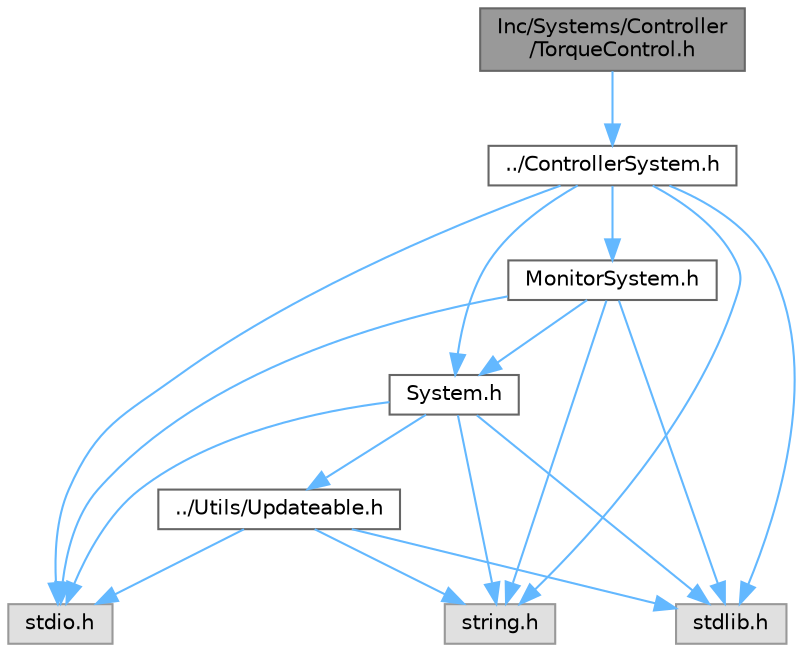 digraph "Inc/Systems/Controller/TorqueControl.h"
{
 // LATEX_PDF_SIZE
  bgcolor="transparent";
  edge [fontname=Helvetica,fontsize=10,labelfontname=Helvetica,labelfontsize=10];
  node [fontname=Helvetica,fontsize=10,shape=box,height=0.2,width=0.4];
  Node1 [label="Inc/Systems/Controller\l/TorqueControl.h",height=0.2,width=0.4,color="gray40", fillcolor="grey60", style="filled", fontcolor="black",tooltip=" "];
  Node1 -> Node2 [color="steelblue1",style="solid"];
  Node2 [label="../ControllerSystem.h",height=0.2,width=0.4,color="grey40", fillcolor="white", style="filled",URL="$ControllerSystem_8h.html",tooltip=" "];
  Node2 -> Node3 [color="steelblue1",style="solid"];
  Node3 [label="stdio.h",height=0.2,width=0.4,color="grey60", fillcolor="#E0E0E0", style="filled",tooltip=" "];
  Node2 -> Node4 [color="steelblue1",style="solid"];
  Node4 [label="stdlib.h",height=0.2,width=0.4,color="grey60", fillcolor="#E0E0E0", style="filled",tooltip=" "];
  Node2 -> Node5 [color="steelblue1",style="solid"];
  Node5 [label="string.h",height=0.2,width=0.4,color="grey60", fillcolor="#E0E0E0", style="filled",tooltip=" "];
  Node2 -> Node6 [color="steelblue1",style="solid"];
  Node6 [label="System.h",height=0.2,width=0.4,color="grey40", fillcolor="white", style="filled",URL="$System_8h.html",tooltip=" "];
  Node6 -> Node3 [color="steelblue1",style="solid"];
  Node6 -> Node4 [color="steelblue1",style="solid"];
  Node6 -> Node5 [color="steelblue1",style="solid"];
  Node6 -> Node7 [color="steelblue1",style="solid"];
  Node7 [label="../Utils/Updateable.h",height=0.2,width=0.4,color="grey40", fillcolor="white", style="filled",URL="$Updateable_8h.html",tooltip=" "];
  Node7 -> Node3 [color="steelblue1",style="solid"];
  Node7 -> Node4 [color="steelblue1",style="solid"];
  Node7 -> Node5 [color="steelblue1",style="solid"];
  Node2 -> Node8 [color="steelblue1",style="solid"];
  Node8 [label="MonitorSystem.h",height=0.2,width=0.4,color="grey40", fillcolor="white", style="filled",URL="$MonitorSystem_8h.html",tooltip=" "];
  Node8 -> Node3 [color="steelblue1",style="solid"];
  Node8 -> Node4 [color="steelblue1",style="solid"];
  Node8 -> Node5 [color="steelblue1",style="solid"];
  Node8 -> Node6 [color="steelblue1",style="solid"];
}
